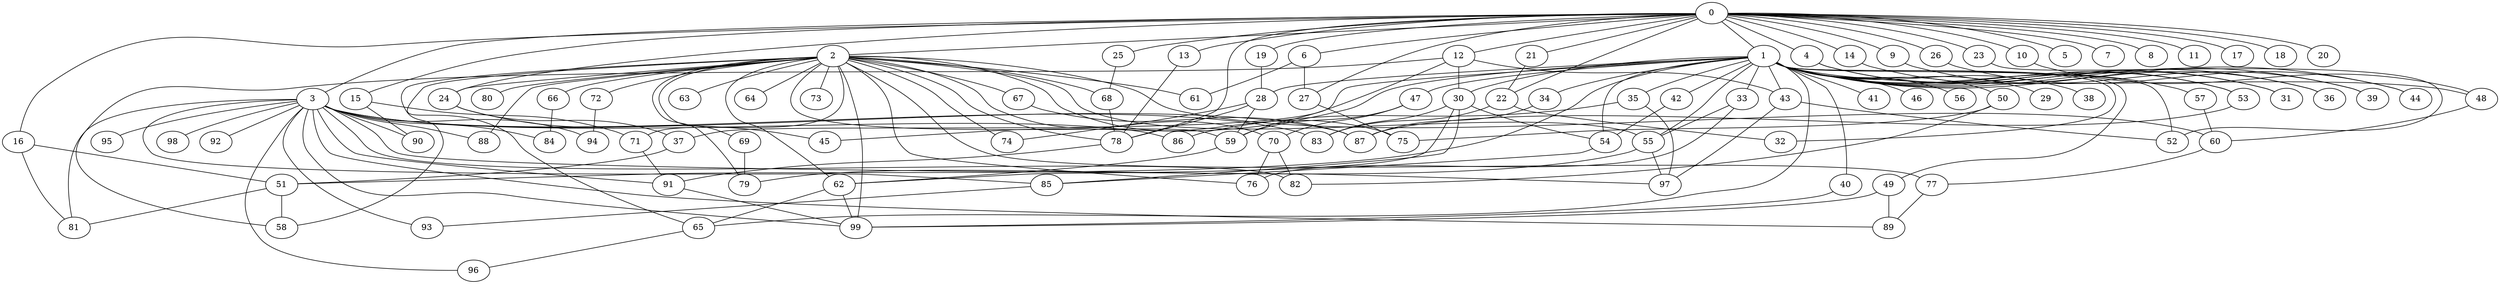 
graph graphname {
    0 -- 1
0 -- 2
0 -- 3
0 -- 4
0 -- 5
0 -- 6
0 -- 7
0 -- 8
0 -- 9
0 -- 10
0 -- 11
0 -- 12
0 -- 13
0 -- 14
0 -- 15
0 -- 16
0 -- 17
0 -- 18
0 -- 19
0 -- 20
0 -- 21
0 -- 22
0 -- 23
0 -- 24
0 -- 25
0 -- 26
0 -- 27
0 -- 78
1 -- 28
1 -- 29
1 -- 30
1 -- 31
1 -- 32
1 -- 33
1 -- 34
1 -- 35
1 -- 36
1 -- 37
1 -- 38
1 -- 39
1 -- 40
1 -- 41
1 -- 42
1 -- 43
1 -- 44
1 -- 45
1 -- 46
1 -- 47
1 -- 48
1 -- 49
1 -- 50
1 -- 51
1 -- 52
1 -- 53
1 -- 54
1 -- 55
1 -- 56
1 -- 57
1 -- 65
2 -- 58
2 -- 59
2 -- 60
2 -- 61
2 -- 62
2 -- 63
2 -- 64
2 -- 65
2 -- 66
2 -- 67
2 -- 68
2 -- 69
2 -- 70
2 -- 71
2 -- 72
2 -- 73
2 -- 74
2 -- 75
2 -- 76
2 -- 77
2 -- 78
2 -- 79
2 -- 80
2 -- 55
2 -- 88
2 -- 24
2 -- 99
3 -- 96
3 -- 98
3 -- 99
3 -- 97
3 -- 81
3 -- 82
3 -- 83
3 -- 84
3 -- 85
3 -- 86
3 -- 87
3 -- 88
3 -- 89
3 -- 90
3 -- 91
3 -- 92
3 -- 93
3 -- 94
3 -- 95
4 -- 31
4 -- 53
6 -- 61
6 -- 27
9 -- 39
10 -- 48
12 -- 58
12 -- 30
12 -- 59
12 -- 43
13 -- 78
14 -- 36
15 -- 90
15 -- 71
16 -- 51
16 -- 81
19 -- 28
21 -- 22
22 -- 32
22 -- 83
23 -- 52
24 -- 37
24 -- 45
25 -- 68
26 -- 44
27 -- 75
28 -- 78
28 -- 59
28 -- 74
30 -- 85
30 -- 62
30 -- 54
30 -- 83
33 -- 55
33 -- 76
34 -- 87
35 -- 86
35 -- 97
37 -- 51
40 -- 99
42 -- 54
43 -- 97
43 -- 52
47 -- 59
47 -- 70
48 -- 60
49 -- 99
49 -- 89
50 -- 82
50 -- 75
51 -- 81
51 -- 58
53 -- 87
54 -- 85
55 -- 97
55 -- 79
57 -- 60
59 -- 62
60 -- 77
62 -- 99
62 -- 65
65 -- 96
66 -- 84
67 -- 87
68 -- 78
69 -- 79
70 -- 76
70 -- 82
71 -- 91
72 -- 94
77 -- 89
78 -- 91
85 -- 93
91 -- 99

}
